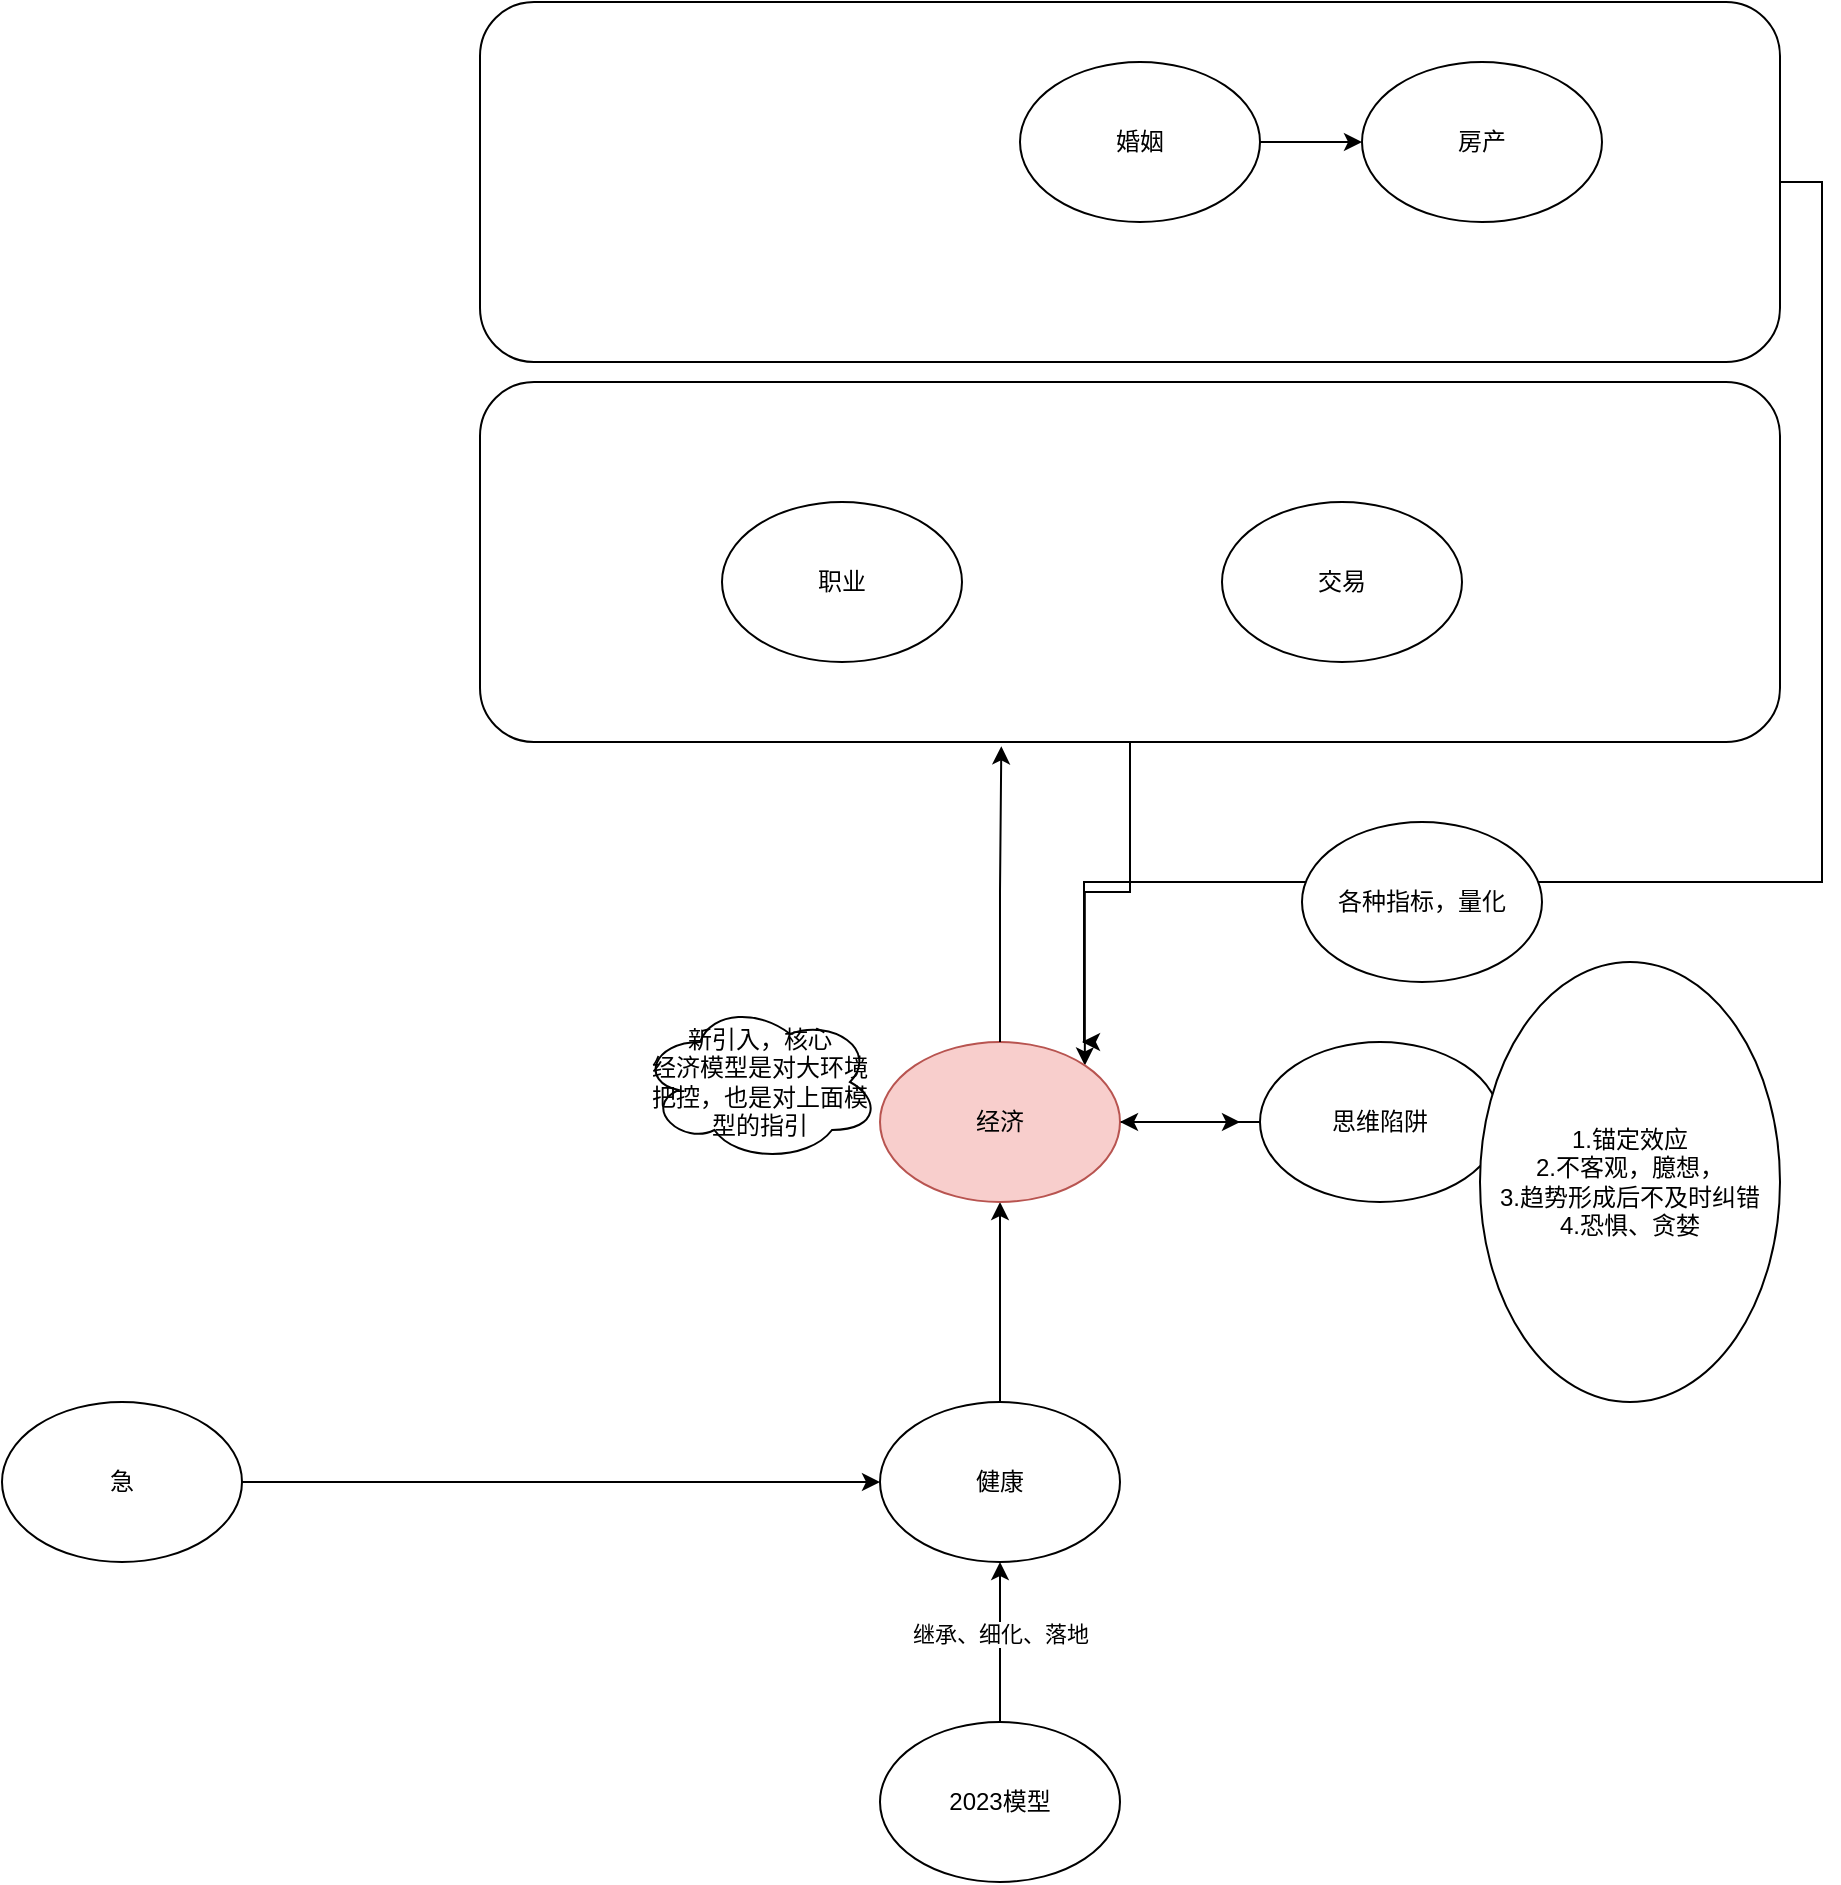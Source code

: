 <mxfile version="23.1.5" type="github">
  <diagram name="第 1 页" id="5kPvABFZM2XCfgbRumEY">
    <mxGraphModel dx="3180" dy="2422" grid="1" gridSize="10" guides="1" tooltips="1" connect="1" arrows="1" fold="1" page="1" pageScale="1" pageWidth="827" pageHeight="1169" math="0" shadow="0">
      <root>
        <mxCell id="0" />
        <mxCell id="1" parent="0" />
        <mxCell id="vfnut27rzNC3C2sS1f0M-27" style="edgeStyle=orthogonalEdgeStyle;rounded=0;orthogonalLoop=1;jettySize=auto;html=1;exitX=0.5;exitY=1;exitDx=0;exitDy=0;entryX=1;entryY=0;entryDx=0;entryDy=0;" edge="1" parent="1" source="vfnut27rzNC3C2sS1f0M-17" target="vfnut27rzNC3C2sS1f0M-5">
          <mxGeometry relative="1" as="geometry" />
        </mxCell>
        <mxCell id="vfnut27rzNC3C2sS1f0M-17" value="" style="rounded=1;whiteSpace=wrap;html=1;" vertex="1" parent="1">
          <mxGeometry x="89" y="10" width="650" height="180" as="geometry" />
        </mxCell>
        <mxCell id="vfnut27rzNC3C2sS1f0M-28" style="edgeStyle=orthogonalEdgeStyle;rounded=0;orthogonalLoop=1;jettySize=auto;html=1;exitX=1;exitY=0.5;exitDx=0;exitDy=0;" edge="1" parent="1" source="vfnut27rzNC3C2sS1f0M-16">
          <mxGeometry relative="1" as="geometry">
            <mxPoint x="390" y="340" as="targetPoint" />
            <Array as="points">
              <mxPoint x="760" y="-90" />
              <mxPoint x="760" y="260" />
              <mxPoint x="391" y="260" />
              <mxPoint x="391" y="340" />
            </Array>
          </mxGeometry>
        </mxCell>
        <mxCell id="vfnut27rzNC3C2sS1f0M-16" value="" style="rounded=1;whiteSpace=wrap;html=1;" vertex="1" parent="1">
          <mxGeometry x="89" y="-180" width="650" height="180" as="geometry" />
        </mxCell>
        <mxCell id="vfnut27rzNC3C2sS1f0M-6" style="edgeStyle=orthogonalEdgeStyle;rounded=0;orthogonalLoop=1;jettySize=auto;html=1;exitX=0.5;exitY=0;exitDx=0;exitDy=0;" edge="1" parent="1" source="vfnut27rzNC3C2sS1f0M-1" target="vfnut27rzNC3C2sS1f0M-5">
          <mxGeometry relative="1" as="geometry" />
        </mxCell>
        <mxCell id="vfnut27rzNC3C2sS1f0M-1" value="健康" style="ellipse;whiteSpace=wrap;html=1;" vertex="1" parent="1">
          <mxGeometry x="289" y="520" width="120" height="80" as="geometry" />
        </mxCell>
        <mxCell id="vfnut27rzNC3C2sS1f0M-3" style="edgeStyle=orthogonalEdgeStyle;rounded=0;orthogonalLoop=1;jettySize=auto;html=1;exitX=0.5;exitY=0;exitDx=0;exitDy=0;" edge="1" parent="1" source="vfnut27rzNC3C2sS1f0M-2" target="vfnut27rzNC3C2sS1f0M-1">
          <mxGeometry relative="1" as="geometry" />
        </mxCell>
        <mxCell id="vfnut27rzNC3C2sS1f0M-4" value="继承、细化、落地" style="edgeLabel;html=1;align=center;verticalAlign=middle;resizable=0;points=[];" vertex="1" connectable="0" parent="vfnut27rzNC3C2sS1f0M-3">
          <mxGeometry x="0.111" relative="1" as="geometry">
            <mxPoint as="offset" />
          </mxGeometry>
        </mxCell>
        <mxCell id="vfnut27rzNC3C2sS1f0M-2" value="2023模型" style="ellipse;whiteSpace=wrap;html=1;" vertex="1" parent="1">
          <mxGeometry x="289" y="680" width="120" height="80" as="geometry" />
        </mxCell>
        <mxCell id="vfnut27rzNC3C2sS1f0M-13" style="edgeStyle=orthogonalEdgeStyle;rounded=0;orthogonalLoop=1;jettySize=auto;html=1;exitX=1;exitY=0.5;exitDx=0;exitDy=0;" edge="1" parent="1" source="vfnut27rzNC3C2sS1f0M-5">
          <mxGeometry relative="1" as="geometry">
            <mxPoint x="469" y="380" as="targetPoint" />
          </mxGeometry>
        </mxCell>
        <mxCell id="vfnut27rzNC3C2sS1f0M-5" value="经济" style="ellipse;whiteSpace=wrap;html=1;fillColor=#f8cecc;strokeColor=#b85450;" vertex="1" parent="1">
          <mxGeometry x="289" y="340" width="120" height="80" as="geometry" />
        </mxCell>
        <mxCell id="vfnut27rzNC3C2sS1f0M-7" value="职业" style="ellipse;whiteSpace=wrap;html=1;" vertex="1" parent="1">
          <mxGeometry x="210" y="70" width="120" height="80" as="geometry" />
        </mxCell>
        <mxCell id="vfnut27rzNC3C2sS1f0M-8" value="交易" style="ellipse;whiteSpace=wrap;html=1;" vertex="1" parent="1">
          <mxGeometry x="460" y="70" width="120" height="80" as="geometry" />
        </mxCell>
        <mxCell id="vfnut27rzNC3C2sS1f0M-9" value="房产" style="ellipse;whiteSpace=wrap;html=1;" vertex="1" parent="1">
          <mxGeometry x="530" y="-150" width="120" height="80" as="geometry" />
        </mxCell>
        <mxCell id="vfnut27rzNC3C2sS1f0M-19" style="edgeStyle=orthogonalEdgeStyle;rounded=0;orthogonalLoop=1;jettySize=auto;html=1;exitX=1;exitY=0.5;exitDx=0;exitDy=0;entryX=0;entryY=0.5;entryDx=0;entryDy=0;" edge="1" parent="1" source="vfnut27rzNC3C2sS1f0M-10" target="vfnut27rzNC3C2sS1f0M-9">
          <mxGeometry relative="1" as="geometry" />
        </mxCell>
        <mxCell id="vfnut27rzNC3C2sS1f0M-10" value="婚姻" style="ellipse;whiteSpace=wrap;html=1;" vertex="1" parent="1">
          <mxGeometry x="359" y="-150" width="120" height="80" as="geometry" />
        </mxCell>
        <mxCell id="vfnut27rzNC3C2sS1f0M-11" value="新引入，核心&lt;br&gt;经济模型是对大环境把控，也是对上面模型的指引" style="ellipse;shape=cloud;whiteSpace=wrap;html=1;" vertex="1" parent="1">
          <mxGeometry x="169" y="320" width="120" height="80" as="geometry" />
        </mxCell>
        <mxCell id="vfnut27rzNC3C2sS1f0M-14" style="edgeStyle=orthogonalEdgeStyle;rounded=0;orthogonalLoop=1;jettySize=auto;html=1;entryX=1;entryY=0.5;entryDx=0;entryDy=0;" edge="1" parent="1" source="vfnut27rzNC3C2sS1f0M-12" target="vfnut27rzNC3C2sS1f0M-5">
          <mxGeometry relative="1" as="geometry" />
        </mxCell>
        <mxCell id="vfnut27rzNC3C2sS1f0M-12" value="思维陷阱" style="ellipse;whiteSpace=wrap;html=1;" vertex="1" parent="1">
          <mxGeometry x="479" y="340" width="120" height="80" as="geometry" />
        </mxCell>
        <mxCell id="vfnut27rzNC3C2sS1f0M-15" value="1.锚定效应&lt;br&gt;2.不客观，臆想，&lt;br&gt;3.趋势形成后不及时纠错&lt;br&gt;4.恐惧、贪婪" style="ellipse;whiteSpace=wrap;html=1;" vertex="1" parent="1">
          <mxGeometry x="589" y="300" width="150" height="220" as="geometry" />
        </mxCell>
        <mxCell id="vfnut27rzNC3C2sS1f0M-18" style="edgeStyle=orthogonalEdgeStyle;rounded=0;orthogonalLoop=1;jettySize=auto;html=1;exitX=0.5;exitY=0;exitDx=0;exitDy=0;entryX=0.401;entryY=1.012;entryDx=0;entryDy=0;entryPerimeter=0;" edge="1" parent="1" source="vfnut27rzNC3C2sS1f0M-5" target="vfnut27rzNC3C2sS1f0M-17">
          <mxGeometry relative="1" as="geometry" />
        </mxCell>
        <mxCell id="vfnut27rzNC3C2sS1f0M-26" style="edgeStyle=orthogonalEdgeStyle;rounded=0;orthogonalLoop=1;jettySize=auto;html=1;exitX=1;exitY=0.5;exitDx=0;exitDy=0;" edge="1" parent="1" source="vfnut27rzNC3C2sS1f0M-22" target="vfnut27rzNC3C2sS1f0M-1">
          <mxGeometry relative="1" as="geometry" />
        </mxCell>
        <mxCell id="vfnut27rzNC3C2sS1f0M-22" value="急" style="ellipse;whiteSpace=wrap;html=1;" vertex="1" parent="1">
          <mxGeometry x="-150" y="520" width="120" height="80" as="geometry" />
        </mxCell>
        <mxCell id="vfnut27rzNC3C2sS1f0M-29" value="各种指标，量化" style="ellipse;whiteSpace=wrap;html=1;" vertex="1" parent="1">
          <mxGeometry x="500" y="230" width="120" height="80" as="geometry" />
        </mxCell>
      </root>
    </mxGraphModel>
  </diagram>
</mxfile>
